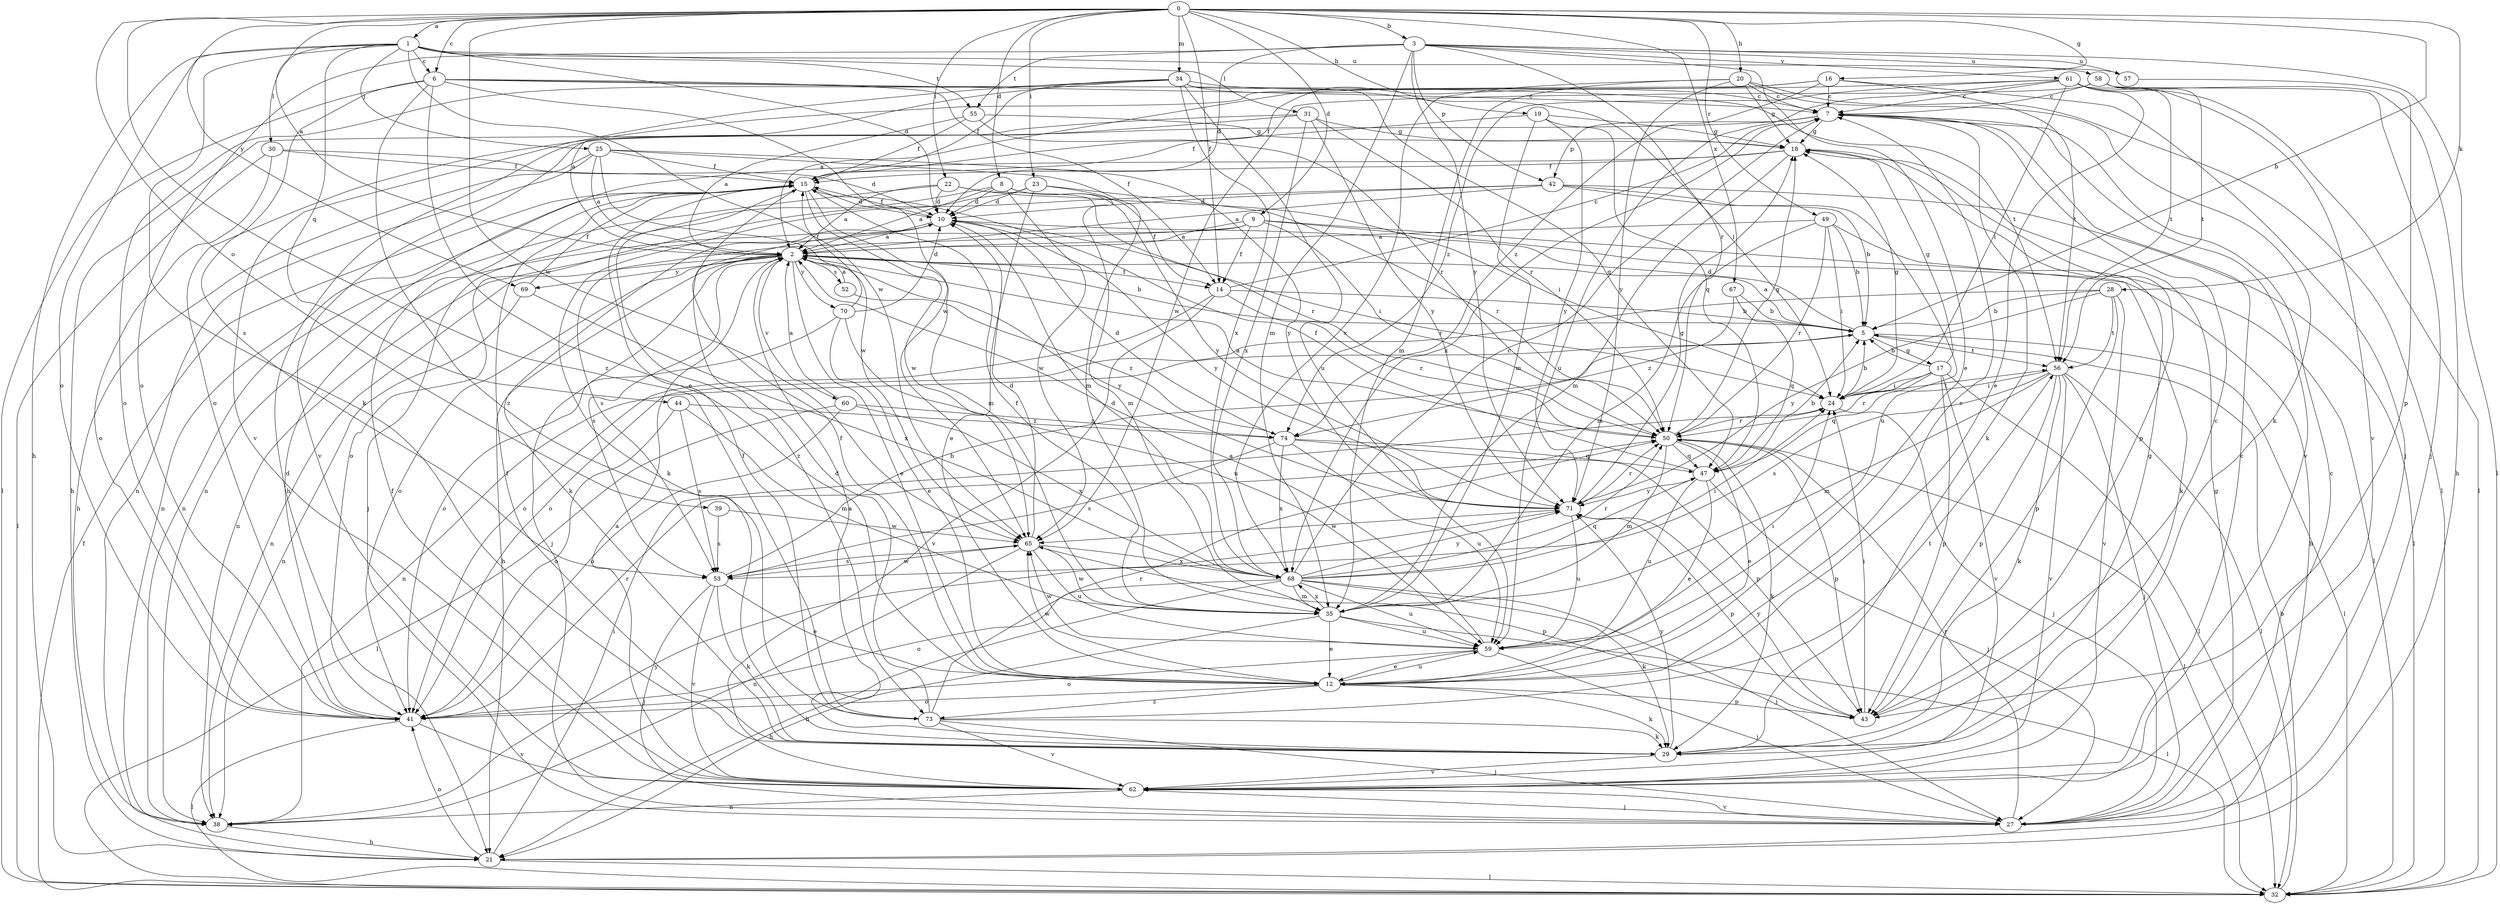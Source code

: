 strict digraph  {
0;
1;
2;
3;
5;
6;
7;
8;
9;
10;
12;
14;
15;
16;
17;
18;
19;
20;
21;
22;
23;
24;
25;
27;
28;
29;
30;
31;
32;
34;
35;
38;
39;
41;
42;
43;
44;
47;
49;
50;
52;
53;
55;
56;
57;
58;
59;
60;
61;
62;
65;
67;
68;
69;
70;
71;
73;
74;
0 -> 1  [label=a];
0 -> 2  [label=a];
0 -> 3  [label=b];
0 -> 5  [label=b];
0 -> 6  [label=c];
0 -> 8  [label=d];
0 -> 9  [label=d];
0 -> 14  [label=f];
0 -> 16  [label=g];
0 -> 19  [label=h];
0 -> 20  [label=h];
0 -> 22  [label=i];
0 -> 23  [label=i];
0 -> 28  [label=k];
0 -> 34  [label=m];
0 -> 39  [label=o];
0 -> 49  [label=r];
0 -> 65  [label=w];
0 -> 67  [label=x];
0 -> 69  [label=y];
0 -> 73  [label=z];
1 -> 6  [label=c];
1 -> 10  [label=d];
1 -> 21  [label=h];
1 -> 25  [label=j];
1 -> 29  [label=k];
1 -> 30  [label=l];
1 -> 31  [label=l];
1 -> 41  [label=o];
1 -> 44  [label=q];
1 -> 55  [label=t];
1 -> 57  [label=u];
1 -> 65  [label=w];
2 -> 5  [label=b];
2 -> 12  [label=e];
2 -> 14  [label=f];
2 -> 21  [label=h];
2 -> 27  [label=j];
2 -> 38  [label=n];
2 -> 41  [label=o];
2 -> 52  [label=s];
2 -> 53  [label=s];
2 -> 60  [label=v];
2 -> 69  [label=y];
2 -> 70  [label=y];
2 -> 71  [label=y];
3 -> 10  [label=d];
3 -> 12  [label=e];
3 -> 32  [label=l];
3 -> 35  [label=m];
3 -> 41  [label=o];
3 -> 42  [label=p];
3 -> 50  [label=r];
3 -> 55  [label=t];
3 -> 57  [label=u];
3 -> 58  [label=u];
3 -> 61  [label=v];
3 -> 71  [label=y];
5 -> 2  [label=a];
5 -> 10  [label=d];
5 -> 17  [label=g];
5 -> 32  [label=l];
5 -> 38  [label=n];
5 -> 56  [label=t];
6 -> 7  [label=c];
6 -> 12  [label=e];
6 -> 14  [label=f];
6 -> 32  [label=l];
6 -> 53  [label=s];
6 -> 56  [label=t];
6 -> 65  [label=w];
6 -> 73  [label=z];
7 -> 18  [label=g];
7 -> 21  [label=h];
7 -> 29  [label=k];
7 -> 42  [label=p];
7 -> 62  [label=v];
7 -> 68  [label=x];
8 -> 2  [label=a];
8 -> 10  [label=d];
8 -> 14  [label=f];
8 -> 27  [label=j];
8 -> 65  [label=w];
8 -> 71  [label=y];
9 -> 2  [label=a];
9 -> 14  [label=f];
9 -> 21  [label=h];
9 -> 32  [label=l];
9 -> 38  [label=n];
9 -> 50  [label=r];
9 -> 53  [label=s];
10 -> 2  [label=a];
10 -> 15  [label=f];
10 -> 24  [label=i];
10 -> 29  [label=k];
10 -> 71  [label=y];
12 -> 7  [label=c];
12 -> 15  [label=f];
12 -> 29  [label=k];
12 -> 41  [label=o];
12 -> 43  [label=p];
12 -> 59  [label=u];
12 -> 65  [label=w];
12 -> 73  [label=z];
14 -> 5  [label=b];
14 -> 7  [label=c];
14 -> 41  [label=o];
14 -> 50  [label=r];
14 -> 62  [label=v];
15 -> 10  [label=d];
15 -> 35  [label=m];
15 -> 38  [label=n];
15 -> 65  [label=w];
15 -> 73  [label=z];
16 -> 2  [label=a];
16 -> 7  [label=c];
16 -> 27  [label=j];
16 -> 41  [label=o];
16 -> 56  [label=t];
16 -> 74  [label=z];
17 -> 5  [label=b];
17 -> 18  [label=g];
17 -> 24  [label=i];
17 -> 32  [label=l];
17 -> 43  [label=p];
17 -> 47  [label=q];
17 -> 50  [label=r];
17 -> 62  [label=v];
18 -> 15  [label=f];
18 -> 35  [label=m];
18 -> 38  [label=n];
18 -> 43  [label=p];
19 -> 15  [label=f];
19 -> 18  [label=g];
19 -> 35  [label=m];
19 -> 47  [label=q];
19 -> 71  [label=y];
20 -> 7  [label=c];
20 -> 18  [label=g];
20 -> 29  [label=k];
20 -> 32  [label=l];
20 -> 35  [label=m];
20 -> 68  [label=x];
20 -> 71  [label=y];
21 -> 24  [label=i];
21 -> 32  [label=l];
21 -> 41  [label=o];
22 -> 2  [label=a];
22 -> 10  [label=d];
22 -> 24  [label=i];
22 -> 38  [label=n];
22 -> 50  [label=r];
23 -> 10  [label=d];
23 -> 12  [label=e];
23 -> 29  [label=k];
23 -> 35  [label=m];
23 -> 50  [label=r];
24 -> 5  [label=b];
24 -> 18  [label=g];
24 -> 27  [label=j];
24 -> 50  [label=r];
24 -> 56  [label=t];
25 -> 2  [label=a];
25 -> 15  [label=f];
25 -> 21  [label=h];
25 -> 35  [label=m];
25 -> 38  [label=n];
25 -> 65  [label=w];
25 -> 71  [label=y];
27 -> 7  [label=c];
27 -> 18  [label=g];
27 -> 50  [label=r];
27 -> 62  [label=v];
28 -> 5  [label=b];
28 -> 41  [label=o];
28 -> 43  [label=p];
28 -> 56  [label=t];
28 -> 62  [label=v];
28 -> 71  [label=y];
29 -> 2  [label=a];
29 -> 15  [label=f];
29 -> 18  [label=g];
29 -> 62  [label=v];
29 -> 71  [label=y];
30 -> 10  [label=d];
30 -> 15  [label=f];
30 -> 32  [label=l];
30 -> 41  [label=o];
31 -> 18  [label=g];
31 -> 21  [label=h];
31 -> 50  [label=r];
31 -> 62  [label=v];
31 -> 68  [label=x];
31 -> 71  [label=y];
32 -> 5  [label=b];
32 -> 15  [label=f];
34 -> 2  [label=a];
34 -> 7  [label=c];
34 -> 15  [label=f];
34 -> 24  [label=i];
34 -> 41  [label=o];
34 -> 47  [label=q];
34 -> 59  [label=u];
34 -> 62  [label=v];
34 -> 68  [label=x];
35 -> 12  [label=e];
35 -> 15  [label=f];
35 -> 21  [label=h];
35 -> 32  [label=l];
35 -> 59  [label=u];
35 -> 65  [label=w];
35 -> 68  [label=x];
38 -> 21  [label=h];
38 -> 71  [label=y];
39 -> 53  [label=s];
39 -> 65  [label=w];
41 -> 10  [label=d];
41 -> 32  [label=l];
41 -> 50  [label=r];
41 -> 62  [label=v];
42 -> 2  [label=a];
42 -> 5  [label=b];
42 -> 10  [label=d];
42 -> 32  [label=l];
42 -> 41  [label=o];
42 -> 59  [label=u];
43 -> 7  [label=c];
43 -> 24  [label=i];
43 -> 71  [label=y];
44 -> 35  [label=m];
44 -> 41  [label=o];
44 -> 53  [label=s];
44 -> 74  [label=z];
47 -> 5  [label=b];
47 -> 12  [label=e];
47 -> 15  [label=f];
47 -> 27  [label=j];
47 -> 59  [label=u];
47 -> 71  [label=y];
49 -> 2  [label=a];
49 -> 5  [label=b];
49 -> 24  [label=i];
49 -> 29  [label=k];
49 -> 35  [label=m];
49 -> 50  [label=r];
50 -> 2  [label=a];
50 -> 12  [label=e];
50 -> 18  [label=g];
50 -> 29  [label=k];
50 -> 32  [label=l];
50 -> 35  [label=m];
50 -> 43  [label=p];
50 -> 47  [label=q];
52 -> 2  [label=a];
52 -> 74  [label=z];
53 -> 5  [label=b];
53 -> 12  [label=e];
53 -> 27  [label=j];
53 -> 29  [label=k];
53 -> 62  [label=v];
53 -> 65  [label=w];
55 -> 2  [label=a];
55 -> 15  [label=f];
55 -> 18  [label=g];
55 -> 50  [label=r];
56 -> 24  [label=i];
56 -> 27  [label=j];
56 -> 29  [label=k];
56 -> 32  [label=l];
56 -> 35  [label=m];
56 -> 43  [label=p];
56 -> 53  [label=s];
56 -> 62  [label=v];
57 -> 43  [label=p];
58 -> 7  [label=c];
58 -> 21  [label=h];
58 -> 27  [label=j];
58 -> 56  [label=t];
58 -> 65  [label=w];
59 -> 2  [label=a];
59 -> 12  [label=e];
59 -> 24  [label=i];
59 -> 27  [label=j];
59 -> 41  [label=o];
59 -> 65  [label=w];
60 -> 2  [label=a];
60 -> 32  [label=l];
60 -> 41  [label=o];
60 -> 68  [label=x];
60 -> 74  [label=z];
61 -> 7  [label=c];
61 -> 12  [label=e];
61 -> 15  [label=f];
61 -> 24  [label=i];
61 -> 32  [label=l];
61 -> 56  [label=t];
61 -> 59  [label=u];
61 -> 62  [label=v];
61 -> 74  [label=z];
62 -> 2  [label=a];
62 -> 7  [label=c];
62 -> 15  [label=f];
62 -> 27  [label=j];
62 -> 38  [label=n];
65 -> 10  [label=d];
65 -> 38  [label=n];
65 -> 43  [label=p];
65 -> 53  [label=s];
65 -> 59  [label=u];
65 -> 68  [label=x];
67 -> 5  [label=b];
67 -> 47  [label=q];
67 -> 74  [label=z];
68 -> 7  [label=c];
68 -> 10  [label=d];
68 -> 21  [label=h];
68 -> 24  [label=i];
68 -> 27  [label=j];
68 -> 29  [label=k];
68 -> 35  [label=m];
68 -> 41  [label=o];
68 -> 47  [label=q];
68 -> 50  [label=r];
68 -> 59  [label=u];
68 -> 71  [label=y];
69 -> 15  [label=f];
69 -> 38  [label=n];
69 -> 68  [label=x];
70 -> 10  [label=d];
70 -> 12  [label=e];
70 -> 15  [label=f];
70 -> 41  [label=o];
70 -> 59  [label=u];
71 -> 18  [label=g];
71 -> 43  [label=p];
71 -> 50  [label=r];
71 -> 59  [label=u];
71 -> 65  [label=w];
73 -> 10  [label=d];
73 -> 15  [label=f];
73 -> 27  [label=j];
73 -> 29  [label=k];
73 -> 50  [label=r];
73 -> 56  [label=t];
73 -> 62  [label=v];
74 -> 10  [label=d];
74 -> 43  [label=p];
74 -> 47  [label=q];
74 -> 53  [label=s];
74 -> 59  [label=u];
74 -> 68  [label=x];
}
